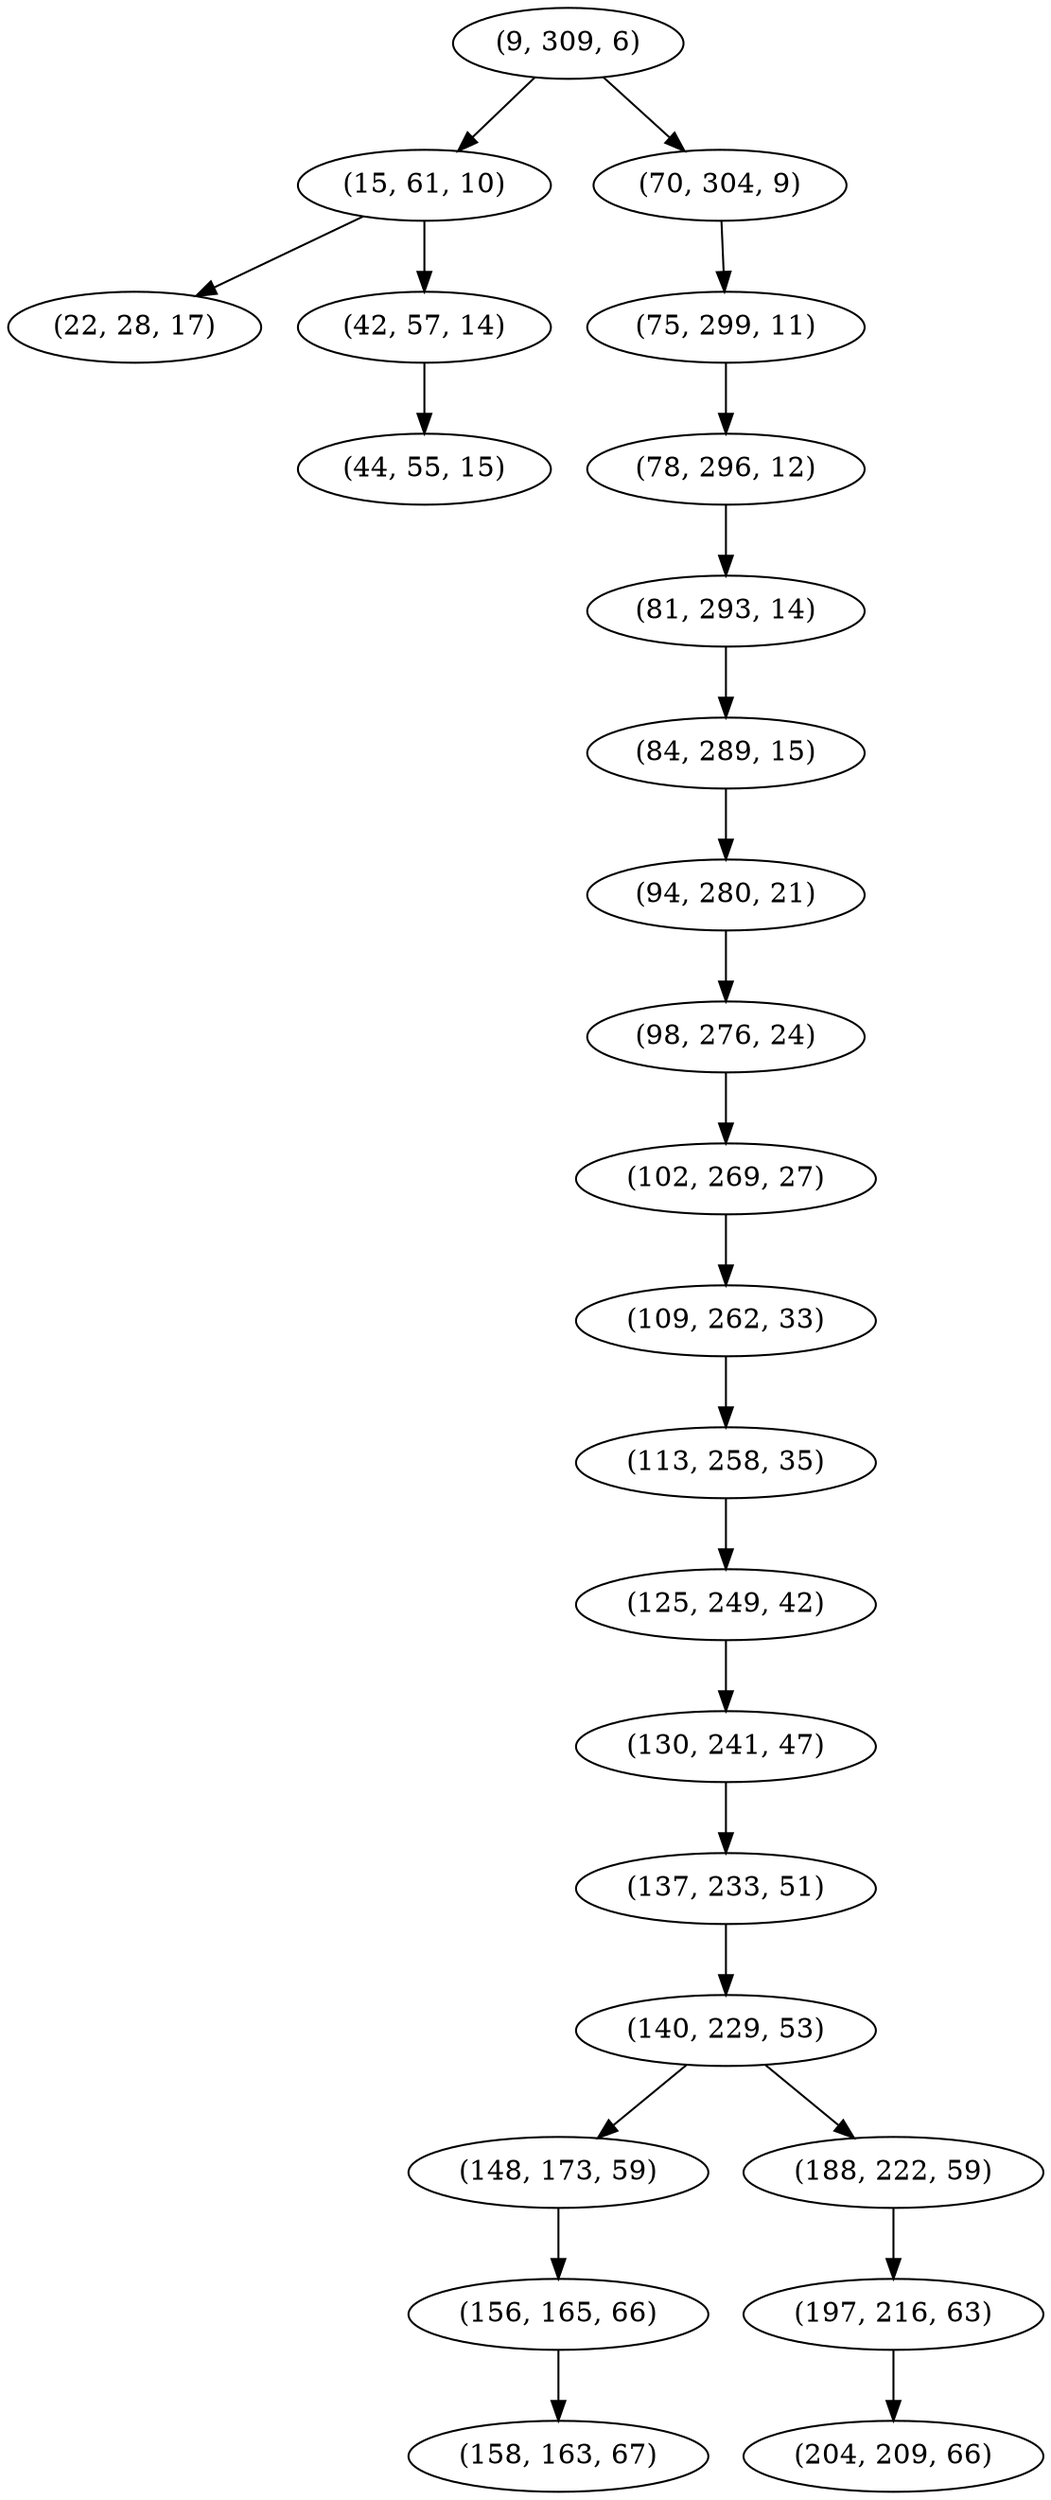digraph tree {
    "(9, 309, 6)";
    "(15, 61, 10)";
    "(22, 28, 17)";
    "(42, 57, 14)";
    "(44, 55, 15)";
    "(70, 304, 9)";
    "(75, 299, 11)";
    "(78, 296, 12)";
    "(81, 293, 14)";
    "(84, 289, 15)";
    "(94, 280, 21)";
    "(98, 276, 24)";
    "(102, 269, 27)";
    "(109, 262, 33)";
    "(113, 258, 35)";
    "(125, 249, 42)";
    "(130, 241, 47)";
    "(137, 233, 51)";
    "(140, 229, 53)";
    "(148, 173, 59)";
    "(156, 165, 66)";
    "(158, 163, 67)";
    "(188, 222, 59)";
    "(197, 216, 63)";
    "(204, 209, 66)";
    "(9, 309, 6)" -> "(15, 61, 10)";
    "(9, 309, 6)" -> "(70, 304, 9)";
    "(15, 61, 10)" -> "(22, 28, 17)";
    "(15, 61, 10)" -> "(42, 57, 14)";
    "(42, 57, 14)" -> "(44, 55, 15)";
    "(70, 304, 9)" -> "(75, 299, 11)";
    "(75, 299, 11)" -> "(78, 296, 12)";
    "(78, 296, 12)" -> "(81, 293, 14)";
    "(81, 293, 14)" -> "(84, 289, 15)";
    "(84, 289, 15)" -> "(94, 280, 21)";
    "(94, 280, 21)" -> "(98, 276, 24)";
    "(98, 276, 24)" -> "(102, 269, 27)";
    "(102, 269, 27)" -> "(109, 262, 33)";
    "(109, 262, 33)" -> "(113, 258, 35)";
    "(113, 258, 35)" -> "(125, 249, 42)";
    "(125, 249, 42)" -> "(130, 241, 47)";
    "(130, 241, 47)" -> "(137, 233, 51)";
    "(137, 233, 51)" -> "(140, 229, 53)";
    "(140, 229, 53)" -> "(148, 173, 59)";
    "(140, 229, 53)" -> "(188, 222, 59)";
    "(148, 173, 59)" -> "(156, 165, 66)";
    "(156, 165, 66)" -> "(158, 163, 67)";
    "(188, 222, 59)" -> "(197, 216, 63)";
    "(197, 216, 63)" -> "(204, 209, 66)";
}
